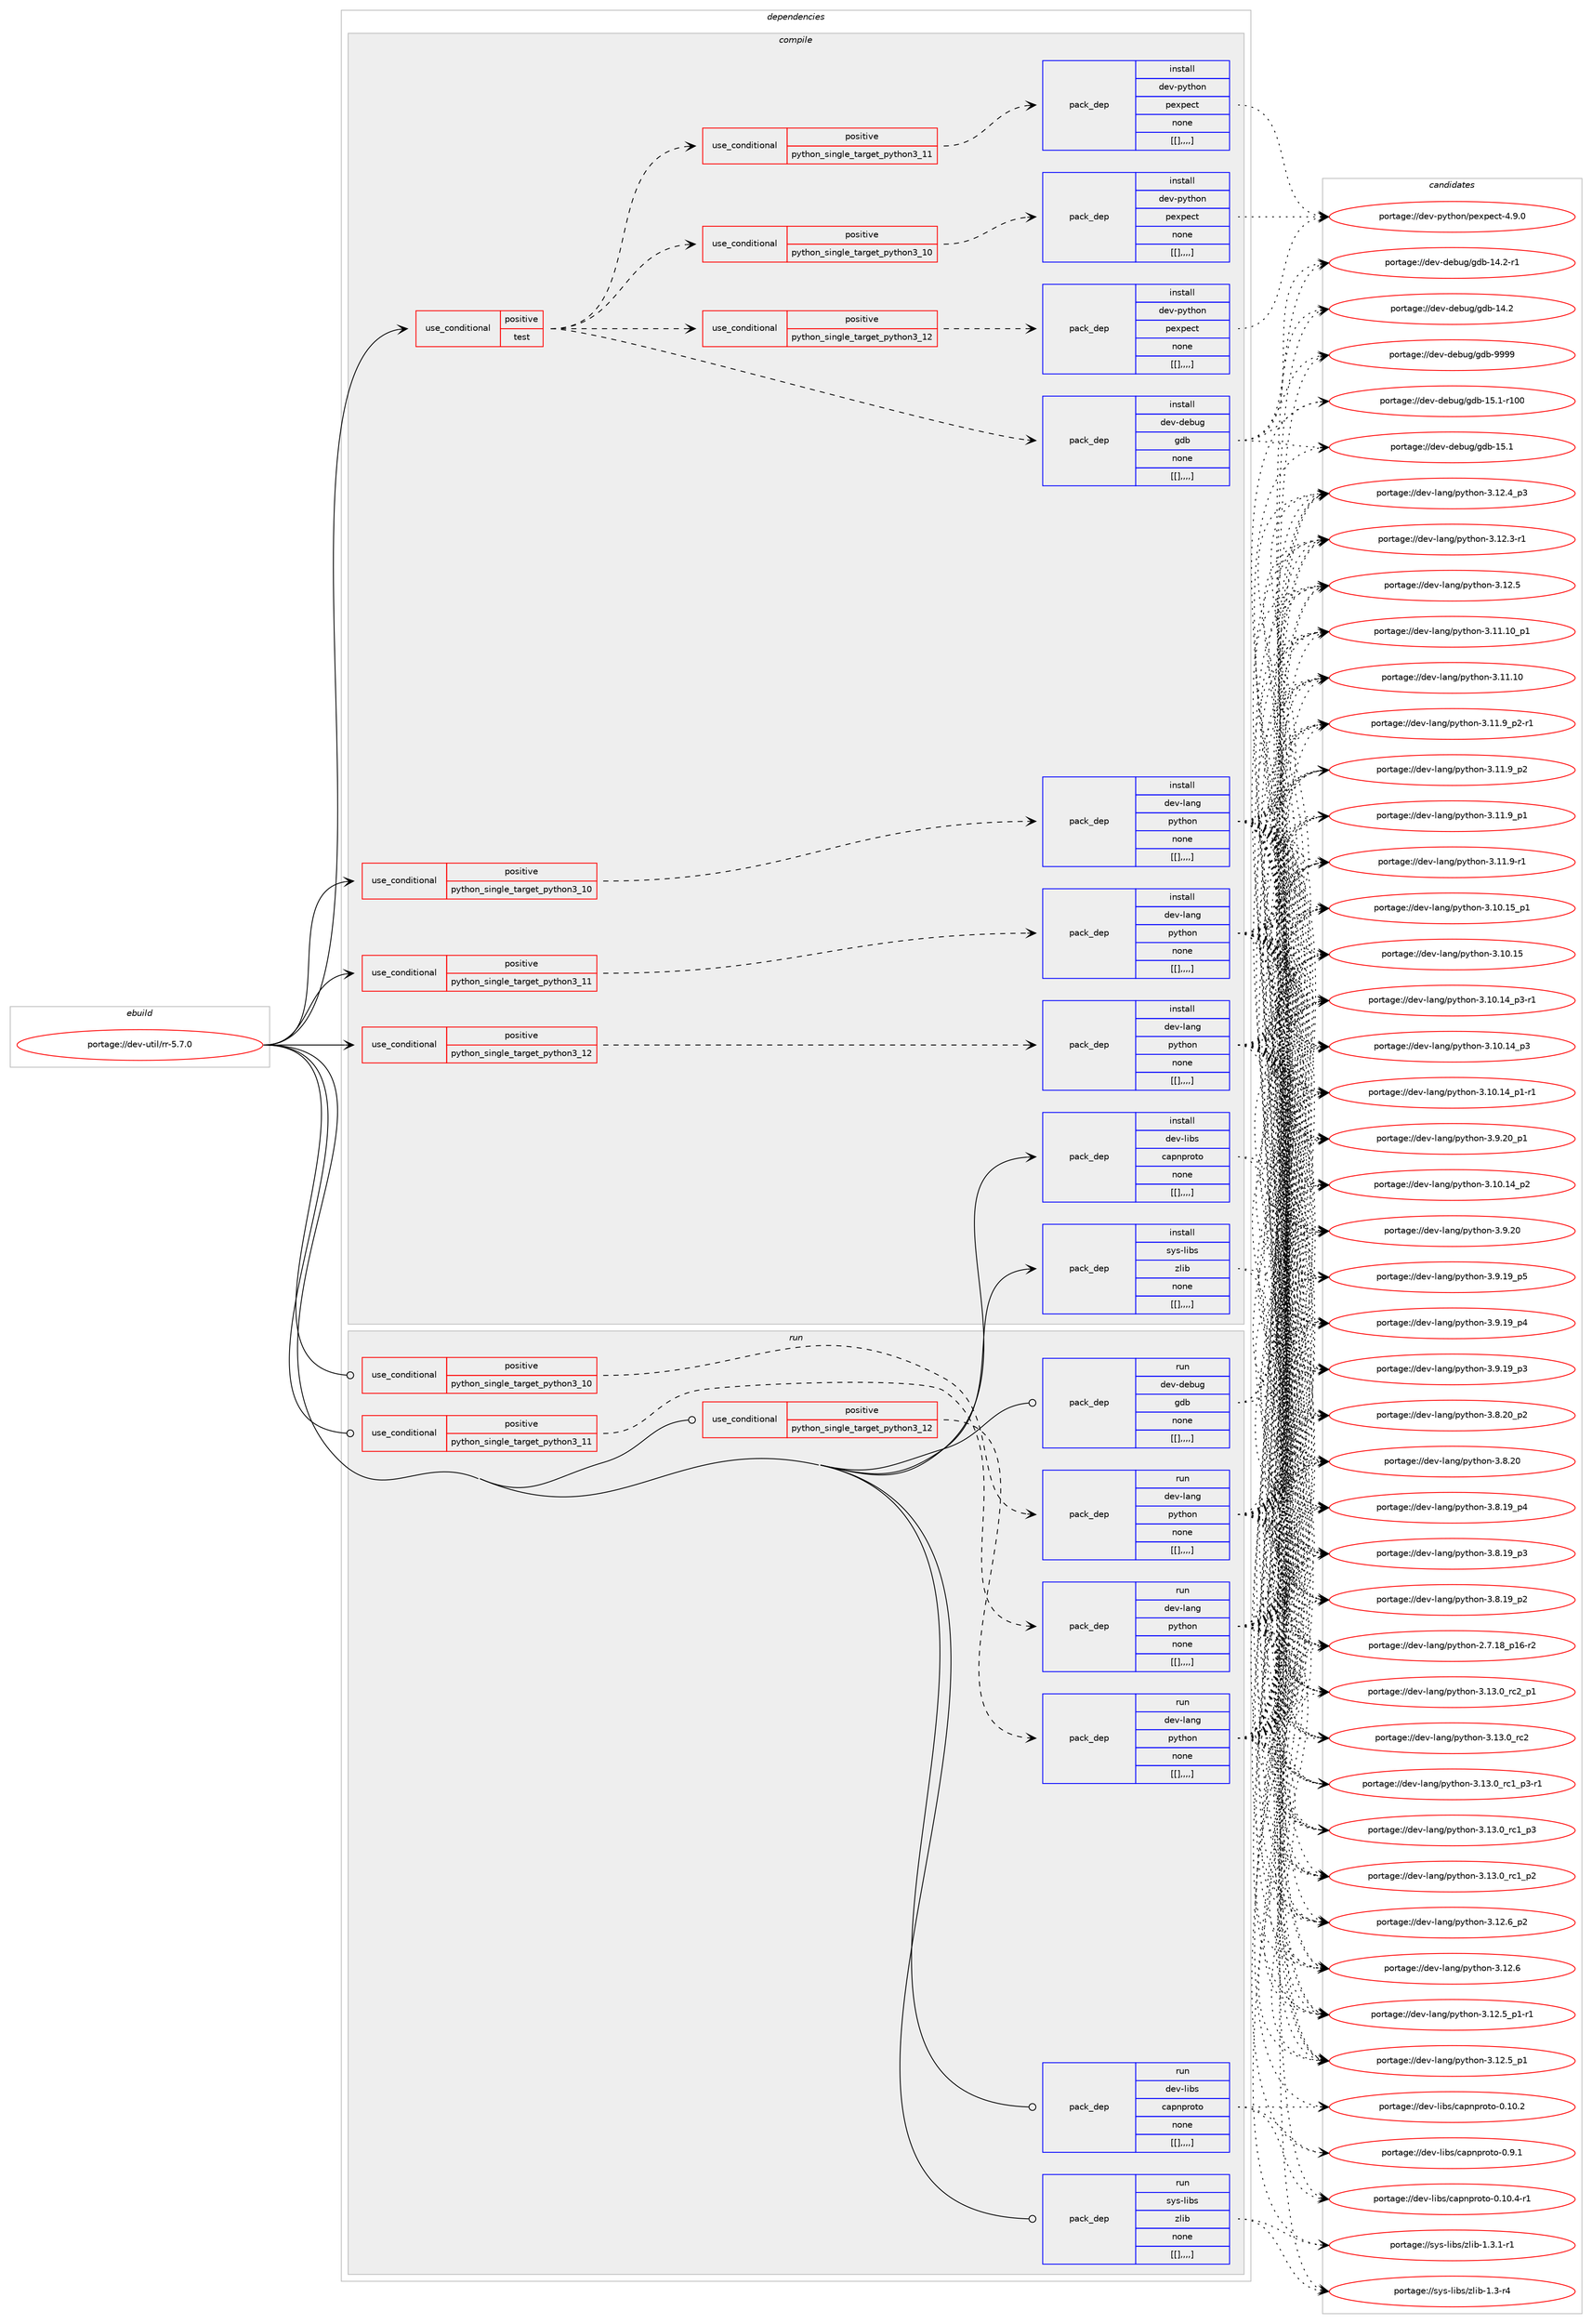 digraph prolog {

# *************
# Graph options
# *************

newrank=true;
concentrate=true;
compound=true;
graph [rankdir=LR,fontname=Helvetica,fontsize=10,ranksep=1.5];#, ranksep=2.5, nodesep=0.2];
edge  [arrowhead=vee];
node  [fontname=Helvetica,fontsize=10];

# **********
# The ebuild
# **********

subgraph cluster_leftcol {
color=gray;
label=<<i>ebuild</i>>;
id [label="portage://dev-util/rr-5.7.0", color=red, width=4, href="../dev-util/rr-5.7.0.svg"];
}

# ****************
# The dependencies
# ****************

subgraph cluster_midcol {
color=gray;
label=<<i>dependencies</i>>;
subgraph cluster_compile {
fillcolor="#eeeeee";
style=filled;
label=<<i>compile</i>>;
subgraph cond64325 {
dependency224536 [label=<<TABLE BORDER="0" CELLBORDER="1" CELLSPACING="0" CELLPADDING="4"><TR><TD ROWSPAN="3" CELLPADDING="10">use_conditional</TD></TR><TR><TD>positive</TD></TR><TR><TD>python_single_target_python3_10</TD></TR></TABLE>>, shape=none, color=red];
subgraph pack158775 {
dependency224537 [label=<<TABLE BORDER="0" CELLBORDER="1" CELLSPACING="0" CELLPADDING="4" WIDTH="220"><TR><TD ROWSPAN="6" CELLPADDING="30">pack_dep</TD></TR><TR><TD WIDTH="110">install</TD></TR><TR><TD>dev-lang</TD></TR><TR><TD>python</TD></TR><TR><TD>none</TD></TR><TR><TD>[[],,,,]</TD></TR></TABLE>>, shape=none, color=blue];
}
dependency224536:e -> dependency224537:w [weight=20,style="dashed",arrowhead="vee"];
}
id:e -> dependency224536:w [weight=20,style="solid",arrowhead="vee"];
subgraph cond64326 {
dependency224538 [label=<<TABLE BORDER="0" CELLBORDER="1" CELLSPACING="0" CELLPADDING="4"><TR><TD ROWSPAN="3" CELLPADDING="10">use_conditional</TD></TR><TR><TD>positive</TD></TR><TR><TD>python_single_target_python3_11</TD></TR></TABLE>>, shape=none, color=red];
subgraph pack158776 {
dependency224539 [label=<<TABLE BORDER="0" CELLBORDER="1" CELLSPACING="0" CELLPADDING="4" WIDTH="220"><TR><TD ROWSPAN="6" CELLPADDING="30">pack_dep</TD></TR><TR><TD WIDTH="110">install</TD></TR><TR><TD>dev-lang</TD></TR><TR><TD>python</TD></TR><TR><TD>none</TD></TR><TR><TD>[[],,,,]</TD></TR></TABLE>>, shape=none, color=blue];
}
dependency224538:e -> dependency224539:w [weight=20,style="dashed",arrowhead="vee"];
}
id:e -> dependency224538:w [weight=20,style="solid",arrowhead="vee"];
subgraph cond64327 {
dependency224540 [label=<<TABLE BORDER="0" CELLBORDER="1" CELLSPACING="0" CELLPADDING="4"><TR><TD ROWSPAN="3" CELLPADDING="10">use_conditional</TD></TR><TR><TD>positive</TD></TR><TR><TD>python_single_target_python3_12</TD></TR></TABLE>>, shape=none, color=red];
subgraph pack158777 {
dependency224541 [label=<<TABLE BORDER="0" CELLBORDER="1" CELLSPACING="0" CELLPADDING="4" WIDTH="220"><TR><TD ROWSPAN="6" CELLPADDING="30">pack_dep</TD></TR><TR><TD WIDTH="110">install</TD></TR><TR><TD>dev-lang</TD></TR><TR><TD>python</TD></TR><TR><TD>none</TD></TR><TR><TD>[[],,,,]</TD></TR></TABLE>>, shape=none, color=blue];
}
dependency224540:e -> dependency224541:w [weight=20,style="dashed",arrowhead="vee"];
}
id:e -> dependency224540:w [weight=20,style="solid",arrowhead="vee"];
subgraph cond64328 {
dependency224542 [label=<<TABLE BORDER="0" CELLBORDER="1" CELLSPACING="0" CELLPADDING="4"><TR><TD ROWSPAN="3" CELLPADDING="10">use_conditional</TD></TR><TR><TD>positive</TD></TR><TR><TD>test</TD></TR></TABLE>>, shape=none, color=red];
subgraph cond64329 {
dependency224543 [label=<<TABLE BORDER="0" CELLBORDER="1" CELLSPACING="0" CELLPADDING="4"><TR><TD ROWSPAN="3" CELLPADDING="10">use_conditional</TD></TR><TR><TD>positive</TD></TR><TR><TD>python_single_target_python3_10</TD></TR></TABLE>>, shape=none, color=red];
subgraph pack158778 {
dependency224544 [label=<<TABLE BORDER="0" CELLBORDER="1" CELLSPACING="0" CELLPADDING="4" WIDTH="220"><TR><TD ROWSPAN="6" CELLPADDING="30">pack_dep</TD></TR><TR><TD WIDTH="110">install</TD></TR><TR><TD>dev-python</TD></TR><TR><TD>pexpect</TD></TR><TR><TD>none</TD></TR><TR><TD>[[],,,,]</TD></TR></TABLE>>, shape=none, color=blue];
}
dependency224543:e -> dependency224544:w [weight=20,style="dashed",arrowhead="vee"];
}
dependency224542:e -> dependency224543:w [weight=20,style="dashed",arrowhead="vee"];
subgraph cond64330 {
dependency224545 [label=<<TABLE BORDER="0" CELLBORDER="1" CELLSPACING="0" CELLPADDING="4"><TR><TD ROWSPAN="3" CELLPADDING="10">use_conditional</TD></TR><TR><TD>positive</TD></TR><TR><TD>python_single_target_python3_11</TD></TR></TABLE>>, shape=none, color=red];
subgraph pack158779 {
dependency224546 [label=<<TABLE BORDER="0" CELLBORDER="1" CELLSPACING="0" CELLPADDING="4" WIDTH="220"><TR><TD ROWSPAN="6" CELLPADDING="30">pack_dep</TD></TR><TR><TD WIDTH="110">install</TD></TR><TR><TD>dev-python</TD></TR><TR><TD>pexpect</TD></TR><TR><TD>none</TD></TR><TR><TD>[[],,,,]</TD></TR></TABLE>>, shape=none, color=blue];
}
dependency224545:e -> dependency224546:w [weight=20,style="dashed",arrowhead="vee"];
}
dependency224542:e -> dependency224545:w [weight=20,style="dashed",arrowhead="vee"];
subgraph cond64331 {
dependency224547 [label=<<TABLE BORDER="0" CELLBORDER="1" CELLSPACING="0" CELLPADDING="4"><TR><TD ROWSPAN="3" CELLPADDING="10">use_conditional</TD></TR><TR><TD>positive</TD></TR><TR><TD>python_single_target_python3_12</TD></TR></TABLE>>, shape=none, color=red];
subgraph pack158780 {
dependency224548 [label=<<TABLE BORDER="0" CELLBORDER="1" CELLSPACING="0" CELLPADDING="4" WIDTH="220"><TR><TD ROWSPAN="6" CELLPADDING="30">pack_dep</TD></TR><TR><TD WIDTH="110">install</TD></TR><TR><TD>dev-python</TD></TR><TR><TD>pexpect</TD></TR><TR><TD>none</TD></TR><TR><TD>[[],,,,]</TD></TR></TABLE>>, shape=none, color=blue];
}
dependency224547:e -> dependency224548:w [weight=20,style="dashed",arrowhead="vee"];
}
dependency224542:e -> dependency224547:w [weight=20,style="dashed",arrowhead="vee"];
subgraph pack158781 {
dependency224549 [label=<<TABLE BORDER="0" CELLBORDER="1" CELLSPACING="0" CELLPADDING="4" WIDTH="220"><TR><TD ROWSPAN="6" CELLPADDING="30">pack_dep</TD></TR><TR><TD WIDTH="110">install</TD></TR><TR><TD>dev-debug</TD></TR><TR><TD>gdb</TD></TR><TR><TD>none</TD></TR><TR><TD>[[],,,,]</TD></TR></TABLE>>, shape=none, color=blue];
}
dependency224542:e -> dependency224549:w [weight=20,style="dashed",arrowhead="vee"];
}
id:e -> dependency224542:w [weight=20,style="solid",arrowhead="vee"];
subgraph pack158782 {
dependency224550 [label=<<TABLE BORDER="0" CELLBORDER="1" CELLSPACING="0" CELLPADDING="4" WIDTH="220"><TR><TD ROWSPAN="6" CELLPADDING="30">pack_dep</TD></TR><TR><TD WIDTH="110">install</TD></TR><TR><TD>dev-libs</TD></TR><TR><TD>capnproto</TD></TR><TR><TD>none</TD></TR><TR><TD>[[],,,,]</TD></TR></TABLE>>, shape=none, color=blue];
}
id:e -> dependency224550:w [weight=20,style="solid",arrowhead="vee"];
subgraph pack158783 {
dependency224551 [label=<<TABLE BORDER="0" CELLBORDER="1" CELLSPACING="0" CELLPADDING="4" WIDTH="220"><TR><TD ROWSPAN="6" CELLPADDING="30">pack_dep</TD></TR><TR><TD WIDTH="110">install</TD></TR><TR><TD>sys-libs</TD></TR><TR><TD>zlib</TD></TR><TR><TD>none</TD></TR><TR><TD>[[],,,,]</TD></TR></TABLE>>, shape=none, color=blue];
}
id:e -> dependency224551:w [weight=20,style="solid",arrowhead="vee"];
}
subgraph cluster_compileandrun {
fillcolor="#eeeeee";
style=filled;
label=<<i>compile and run</i>>;
}
subgraph cluster_run {
fillcolor="#eeeeee";
style=filled;
label=<<i>run</i>>;
subgraph cond64332 {
dependency224552 [label=<<TABLE BORDER="0" CELLBORDER="1" CELLSPACING="0" CELLPADDING="4"><TR><TD ROWSPAN="3" CELLPADDING="10">use_conditional</TD></TR><TR><TD>positive</TD></TR><TR><TD>python_single_target_python3_10</TD></TR></TABLE>>, shape=none, color=red];
subgraph pack158784 {
dependency224553 [label=<<TABLE BORDER="0" CELLBORDER="1" CELLSPACING="0" CELLPADDING="4" WIDTH="220"><TR><TD ROWSPAN="6" CELLPADDING="30">pack_dep</TD></TR><TR><TD WIDTH="110">run</TD></TR><TR><TD>dev-lang</TD></TR><TR><TD>python</TD></TR><TR><TD>none</TD></TR><TR><TD>[[],,,,]</TD></TR></TABLE>>, shape=none, color=blue];
}
dependency224552:e -> dependency224553:w [weight=20,style="dashed",arrowhead="vee"];
}
id:e -> dependency224552:w [weight=20,style="solid",arrowhead="odot"];
subgraph cond64333 {
dependency224554 [label=<<TABLE BORDER="0" CELLBORDER="1" CELLSPACING="0" CELLPADDING="4"><TR><TD ROWSPAN="3" CELLPADDING="10">use_conditional</TD></TR><TR><TD>positive</TD></TR><TR><TD>python_single_target_python3_11</TD></TR></TABLE>>, shape=none, color=red];
subgraph pack158785 {
dependency224555 [label=<<TABLE BORDER="0" CELLBORDER="1" CELLSPACING="0" CELLPADDING="4" WIDTH="220"><TR><TD ROWSPAN="6" CELLPADDING="30">pack_dep</TD></TR><TR><TD WIDTH="110">run</TD></TR><TR><TD>dev-lang</TD></TR><TR><TD>python</TD></TR><TR><TD>none</TD></TR><TR><TD>[[],,,,]</TD></TR></TABLE>>, shape=none, color=blue];
}
dependency224554:e -> dependency224555:w [weight=20,style="dashed",arrowhead="vee"];
}
id:e -> dependency224554:w [weight=20,style="solid",arrowhead="odot"];
subgraph cond64334 {
dependency224556 [label=<<TABLE BORDER="0" CELLBORDER="1" CELLSPACING="0" CELLPADDING="4"><TR><TD ROWSPAN="3" CELLPADDING="10">use_conditional</TD></TR><TR><TD>positive</TD></TR><TR><TD>python_single_target_python3_12</TD></TR></TABLE>>, shape=none, color=red];
subgraph pack158786 {
dependency224557 [label=<<TABLE BORDER="0" CELLBORDER="1" CELLSPACING="0" CELLPADDING="4" WIDTH="220"><TR><TD ROWSPAN="6" CELLPADDING="30">pack_dep</TD></TR><TR><TD WIDTH="110">run</TD></TR><TR><TD>dev-lang</TD></TR><TR><TD>python</TD></TR><TR><TD>none</TD></TR><TR><TD>[[],,,,]</TD></TR></TABLE>>, shape=none, color=blue];
}
dependency224556:e -> dependency224557:w [weight=20,style="dashed",arrowhead="vee"];
}
id:e -> dependency224556:w [weight=20,style="solid",arrowhead="odot"];
subgraph pack158787 {
dependency224558 [label=<<TABLE BORDER="0" CELLBORDER="1" CELLSPACING="0" CELLPADDING="4" WIDTH="220"><TR><TD ROWSPAN="6" CELLPADDING="30">pack_dep</TD></TR><TR><TD WIDTH="110">run</TD></TR><TR><TD>dev-debug</TD></TR><TR><TD>gdb</TD></TR><TR><TD>none</TD></TR><TR><TD>[[],,,,]</TD></TR></TABLE>>, shape=none, color=blue];
}
id:e -> dependency224558:w [weight=20,style="solid",arrowhead="odot"];
subgraph pack158788 {
dependency224559 [label=<<TABLE BORDER="0" CELLBORDER="1" CELLSPACING="0" CELLPADDING="4" WIDTH="220"><TR><TD ROWSPAN="6" CELLPADDING="30">pack_dep</TD></TR><TR><TD WIDTH="110">run</TD></TR><TR><TD>dev-libs</TD></TR><TR><TD>capnproto</TD></TR><TR><TD>none</TD></TR><TR><TD>[[],,,,]</TD></TR></TABLE>>, shape=none, color=blue];
}
id:e -> dependency224559:w [weight=20,style="solid",arrowhead="odot"];
subgraph pack158789 {
dependency224560 [label=<<TABLE BORDER="0" CELLBORDER="1" CELLSPACING="0" CELLPADDING="4" WIDTH="220"><TR><TD ROWSPAN="6" CELLPADDING="30">pack_dep</TD></TR><TR><TD WIDTH="110">run</TD></TR><TR><TD>sys-libs</TD></TR><TR><TD>zlib</TD></TR><TR><TD>none</TD></TR><TR><TD>[[],,,,]</TD></TR></TABLE>>, shape=none, color=blue];
}
id:e -> dependency224560:w [weight=20,style="solid",arrowhead="odot"];
}
}

# **************
# The candidates
# **************

subgraph cluster_choices {
rank=same;
color=gray;
label=<<i>candidates</i>>;

subgraph choice158775 {
color=black;
nodesep=1;
choice100101118451089711010347112121116104111110455146495146489511499509511249 [label="portage://dev-lang/python-3.13.0_rc2_p1", color=red, width=4,href="../dev-lang/python-3.13.0_rc2_p1.svg"];
choice10010111845108971101034711212111610411111045514649514648951149950 [label="portage://dev-lang/python-3.13.0_rc2", color=red, width=4,href="../dev-lang/python-3.13.0_rc2.svg"];
choice1001011184510897110103471121211161041111104551464951464895114994995112514511449 [label="portage://dev-lang/python-3.13.0_rc1_p3-r1", color=red, width=4,href="../dev-lang/python-3.13.0_rc1_p3-r1.svg"];
choice100101118451089711010347112121116104111110455146495146489511499499511251 [label="portage://dev-lang/python-3.13.0_rc1_p3", color=red, width=4,href="../dev-lang/python-3.13.0_rc1_p3.svg"];
choice100101118451089711010347112121116104111110455146495146489511499499511250 [label="portage://dev-lang/python-3.13.0_rc1_p2", color=red, width=4,href="../dev-lang/python-3.13.0_rc1_p2.svg"];
choice100101118451089711010347112121116104111110455146495046549511250 [label="portage://dev-lang/python-3.12.6_p2", color=red, width=4,href="../dev-lang/python-3.12.6_p2.svg"];
choice10010111845108971101034711212111610411111045514649504654 [label="portage://dev-lang/python-3.12.6", color=red, width=4,href="../dev-lang/python-3.12.6.svg"];
choice1001011184510897110103471121211161041111104551464950465395112494511449 [label="portage://dev-lang/python-3.12.5_p1-r1", color=red, width=4,href="../dev-lang/python-3.12.5_p1-r1.svg"];
choice100101118451089711010347112121116104111110455146495046539511249 [label="portage://dev-lang/python-3.12.5_p1", color=red, width=4,href="../dev-lang/python-3.12.5_p1.svg"];
choice10010111845108971101034711212111610411111045514649504653 [label="portage://dev-lang/python-3.12.5", color=red, width=4,href="../dev-lang/python-3.12.5.svg"];
choice100101118451089711010347112121116104111110455146495046529511251 [label="portage://dev-lang/python-3.12.4_p3", color=red, width=4,href="../dev-lang/python-3.12.4_p3.svg"];
choice100101118451089711010347112121116104111110455146495046514511449 [label="portage://dev-lang/python-3.12.3-r1", color=red, width=4,href="../dev-lang/python-3.12.3-r1.svg"];
choice10010111845108971101034711212111610411111045514649494649489511249 [label="portage://dev-lang/python-3.11.10_p1", color=red, width=4,href="../dev-lang/python-3.11.10_p1.svg"];
choice1001011184510897110103471121211161041111104551464949464948 [label="portage://dev-lang/python-3.11.10", color=red, width=4,href="../dev-lang/python-3.11.10.svg"];
choice1001011184510897110103471121211161041111104551464949465795112504511449 [label="portage://dev-lang/python-3.11.9_p2-r1", color=red, width=4,href="../dev-lang/python-3.11.9_p2-r1.svg"];
choice100101118451089711010347112121116104111110455146494946579511250 [label="portage://dev-lang/python-3.11.9_p2", color=red, width=4,href="../dev-lang/python-3.11.9_p2.svg"];
choice100101118451089711010347112121116104111110455146494946579511249 [label="portage://dev-lang/python-3.11.9_p1", color=red, width=4,href="../dev-lang/python-3.11.9_p1.svg"];
choice100101118451089711010347112121116104111110455146494946574511449 [label="portage://dev-lang/python-3.11.9-r1", color=red, width=4,href="../dev-lang/python-3.11.9-r1.svg"];
choice10010111845108971101034711212111610411111045514649484649539511249 [label="portage://dev-lang/python-3.10.15_p1", color=red, width=4,href="../dev-lang/python-3.10.15_p1.svg"];
choice1001011184510897110103471121211161041111104551464948464953 [label="portage://dev-lang/python-3.10.15", color=red, width=4,href="../dev-lang/python-3.10.15.svg"];
choice100101118451089711010347112121116104111110455146494846495295112514511449 [label="portage://dev-lang/python-3.10.14_p3-r1", color=red, width=4,href="../dev-lang/python-3.10.14_p3-r1.svg"];
choice10010111845108971101034711212111610411111045514649484649529511251 [label="portage://dev-lang/python-3.10.14_p3", color=red, width=4,href="../dev-lang/python-3.10.14_p3.svg"];
choice10010111845108971101034711212111610411111045514649484649529511250 [label="portage://dev-lang/python-3.10.14_p2", color=red, width=4,href="../dev-lang/python-3.10.14_p2.svg"];
choice100101118451089711010347112121116104111110455146494846495295112494511449 [label="portage://dev-lang/python-3.10.14_p1-r1", color=red, width=4,href="../dev-lang/python-3.10.14_p1-r1.svg"];
choice100101118451089711010347112121116104111110455146574650489511249 [label="portage://dev-lang/python-3.9.20_p1", color=red, width=4,href="../dev-lang/python-3.9.20_p1.svg"];
choice10010111845108971101034711212111610411111045514657465048 [label="portage://dev-lang/python-3.9.20", color=red, width=4,href="../dev-lang/python-3.9.20.svg"];
choice100101118451089711010347112121116104111110455146574649579511253 [label="portage://dev-lang/python-3.9.19_p5", color=red, width=4,href="../dev-lang/python-3.9.19_p5.svg"];
choice100101118451089711010347112121116104111110455146574649579511252 [label="portage://dev-lang/python-3.9.19_p4", color=red, width=4,href="../dev-lang/python-3.9.19_p4.svg"];
choice100101118451089711010347112121116104111110455146574649579511251 [label="portage://dev-lang/python-3.9.19_p3", color=red, width=4,href="../dev-lang/python-3.9.19_p3.svg"];
choice100101118451089711010347112121116104111110455146564650489511250 [label="portage://dev-lang/python-3.8.20_p2", color=red, width=4,href="../dev-lang/python-3.8.20_p2.svg"];
choice10010111845108971101034711212111610411111045514656465048 [label="portage://dev-lang/python-3.8.20", color=red, width=4,href="../dev-lang/python-3.8.20.svg"];
choice100101118451089711010347112121116104111110455146564649579511252 [label="portage://dev-lang/python-3.8.19_p4", color=red, width=4,href="../dev-lang/python-3.8.19_p4.svg"];
choice100101118451089711010347112121116104111110455146564649579511251 [label="portage://dev-lang/python-3.8.19_p3", color=red, width=4,href="../dev-lang/python-3.8.19_p3.svg"];
choice100101118451089711010347112121116104111110455146564649579511250 [label="portage://dev-lang/python-3.8.19_p2", color=red, width=4,href="../dev-lang/python-3.8.19_p2.svg"];
choice100101118451089711010347112121116104111110455046554649569511249544511450 [label="portage://dev-lang/python-2.7.18_p16-r2", color=red, width=4,href="../dev-lang/python-2.7.18_p16-r2.svg"];
dependency224537:e -> choice100101118451089711010347112121116104111110455146495146489511499509511249:w [style=dotted,weight="100"];
dependency224537:e -> choice10010111845108971101034711212111610411111045514649514648951149950:w [style=dotted,weight="100"];
dependency224537:e -> choice1001011184510897110103471121211161041111104551464951464895114994995112514511449:w [style=dotted,weight="100"];
dependency224537:e -> choice100101118451089711010347112121116104111110455146495146489511499499511251:w [style=dotted,weight="100"];
dependency224537:e -> choice100101118451089711010347112121116104111110455146495146489511499499511250:w [style=dotted,weight="100"];
dependency224537:e -> choice100101118451089711010347112121116104111110455146495046549511250:w [style=dotted,weight="100"];
dependency224537:e -> choice10010111845108971101034711212111610411111045514649504654:w [style=dotted,weight="100"];
dependency224537:e -> choice1001011184510897110103471121211161041111104551464950465395112494511449:w [style=dotted,weight="100"];
dependency224537:e -> choice100101118451089711010347112121116104111110455146495046539511249:w [style=dotted,weight="100"];
dependency224537:e -> choice10010111845108971101034711212111610411111045514649504653:w [style=dotted,weight="100"];
dependency224537:e -> choice100101118451089711010347112121116104111110455146495046529511251:w [style=dotted,weight="100"];
dependency224537:e -> choice100101118451089711010347112121116104111110455146495046514511449:w [style=dotted,weight="100"];
dependency224537:e -> choice10010111845108971101034711212111610411111045514649494649489511249:w [style=dotted,weight="100"];
dependency224537:e -> choice1001011184510897110103471121211161041111104551464949464948:w [style=dotted,weight="100"];
dependency224537:e -> choice1001011184510897110103471121211161041111104551464949465795112504511449:w [style=dotted,weight="100"];
dependency224537:e -> choice100101118451089711010347112121116104111110455146494946579511250:w [style=dotted,weight="100"];
dependency224537:e -> choice100101118451089711010347112121116104111110455146494946579511249:w [style=dotted,weight="100"];
dependency224537:e -> choice100101118451089711010347112121116104111110455146494946574511449:w [style=dotted,weight="100"];
dependency224537:e -> choice10010111845108971101034711212111610411111045514649484649539511249:w [style=dotted,weight="100"];
dependency224537:e -> choice1001011184510897110103471121211161041111104551464948464953:w [style=dotted,weight="100"];
dependency224537:e -> choice100101118451089711010347112121116104111110455146494846495295112514511449:w [style=dotted,weight="100"];
dependency224537:e -> choice10010111845108971101034711212111610411111045514649484649529511251:w [style=dotted,weight="100"];
dependency224537:e -> choice10010111845108971101034711212111610411111045514649484649529511250:w [style=dotted,weight="100"];
dependency224537:e -> choice100101118451089711010347112121116104111110455146494846495295112494511449:w [style=dotted,weight="100"];
dependency224537:e -> choice100101118451089711010347112121116104111110455146574650489511249:w [style=dotted,weight="100"];
dependency224537:e -> choice10010111845108971101034711212111610411111045514657465048:w [style=dotted,weight="100"];
dependency224537:e -> choice100101118451089711010347112121116104111110455146574649579511253:w [style=dotted,weight="100"];
dependency224537:e -> choice100101118451089711010347112121116104111110455146574649579511252:w [style=dotted,weight="100"];
dependency224537:e -> choice100101118451089711010347112121116104111110455146574649579511251:w [style=dotted,weight="100"];
dependency224537:e -> choice100101118451089711010347112121116104111110455146564650489511250:w [style=dotted,weight="100"];
dependency224537:e -> choice10010111845108971101034711212111610411111045514656465048:w [style=dotted,weight="100"];
dependency224537:e -> choice100101118451089711010347112121116104111110455146564649579511252:w [style=dotted,weight="100"];
dependency224537:e -> choice100101118451089711010347112121116104111110455146564649579511251:w [style=dotted,weight="100"];
dependency224537:e -> choice100101118451089711010347112121116104111110455146564649579511250:w [style=dotted,weight="100"];
dependency224537:e -> choice100101118451089711010347112121116104111110455046554649569511249544511450:w [style=dotted,weight="100"];
}
subgraph choice158776 {
color=black;
nodesep=1;
choice100101118451089711010347112121116104111110455146495146489511499509511249 [label="portage://dev-lang/python-3.13.0_rc2_p1", color=red, width=4,href="../dev-lang/python-3.13.0_rc2_p1.svg"];
choice10010111845108971101034711212111610411111045514649514648951149950 [label="portage://dev-lang/python-3.13.0_rc2", color=red, width=4,href="../dev-lang/python-3.13.0_rc2.svg"];
choice1001011184510897110103471121211161041111104551464951464895114994995112514511449 [label="portage://dev-lang/python-3.13.0_rc1_p3-r1", color=red, width=4,href="../dev-lang/python-3.13.0_rc1_p3-r1.svg"];
choice100101118451089711010347112121116104111110455146495146489511499499511251 [label="portage://dev-lang/python-3.13.0_rc1_p3", color=red, width=4,href="../dev-lang/python-3.13.0_rc1_p3.svg"];
choice100101118451089711010347112121116104111110455146495146489511499499511250 [label="portage://dev-lang/python-3.13.0_rc1_p2", color=red, width=4,href="../dev-lang/python-3.13.0_rc1_p2.svg"];
choice100101118451089711010347112121116104111110455146495046549511250 [label="portage://dev-lang/python-3.12.6_p2", color=red, width=4,href="../dev-lang/python-3.12.6_p2.svg"];
choice10010111845108971101034711212111610411111045514649504654 [label="portage://dev-lang/python-3.12.6", color=red, width=4,href="../dev-lang/python-3.12.6.svg"];
choice1001011184510897110103471121211161041111104551464950465395112494511449 [label="portage://dev-lang/python-3.12.5_p1-r1", color=red, width=4,href="../dev-lang/python-3.12.5_p1-r1.svg"];
choice100101118451089711010347112121116104111110455146495046539511249 [label="portage://dev-lang/python-3.12.5_p1", color=red, width=4,href="../dev-lang/python-3.12.5_p1.svg"];
choice10010111845108971101034711212111610411111045514649504653 [label="portage://dev-lang/python-3.12.5", color=red, width=4,href="../dev-lang/python-3.12.5.svg"];
choice100101118451089711010347112121116104111110455146495046529511251 [label="portage://dev-lang/python-3.12.4_p3", color=red, width=4,href="../dev-lang/python-3.12.4_p3.svg"];
choice100101118451089711010347112121116104111110455146495046514511449 [label="portage://dev-lang/python-3.12.3-r1", color=red, width=4,href="../dev-lang/python-3.12.3-r1.svg"];
choice10010111845108971101034711212111610411111045514649494649489511249 [label="portage://dev-lang/python-3.11.10_p1", color=red, width=4,href="../dev-lang/python-3.11.10_p1.svg"];
choice1001011184510897110103471121211161041111104551464949464948 [label="portage://dev-lang/python-3.11.10", color=red, width=4,href="../dev-lang/python-3.11.10.svg"];
choice1001011184510897110103471121211161041111104551464949465795112504511449 [label="portage://dev-lang/python-3.11.9_p2-r1", color=red, width=4,href="../dev-lang/python-3.11.9_p2-r1.svg"];
choice100101118451089711010347112121116104111110455146494946579511250 [label="portage://dev-lang/python-3.11.9_p2", color=red, width=4,href="../dev-lang/python-3.11.9_p2.svg"];
choice100101118451089711010347112121116104111110455146494946579511249 [label="portage://dev-lang/python-3.11.9_p1", color=red, width=4,href="../dev-lang/python-3.11.9_p1.svg"];
choice100101118451089711010347112121116104111110455146494946574511449 [label="portage://dev-lang/python-3.11.9-r1", color=red, width=4,href="../dev-lang/python-3.11.9-r1.svg"];
choice10010111845108971101034711212111610411111045514649484649539511249 [label="portage://dev-lang/python-3.10.15_p1", color=red, width=4,href="../dev-lang/python-3.10.15_p1.svg"];
choice1001011184510897110103471121211161041111104551464948464953 [label="portage://dev-lang/python-3.10.15", color=red, width=4,href="../dev-lang/python-3.10.15.svg"];
choice100101118451089711010347112121116104111110455146494846495295112514511449 [label="portage://dev-lang/python-3.10.14_p3-r1", color=red, width=4,href="../dev-lang/python-3.10.14_p3-r1.svg"];
choice10010111845108971101034711212111610411111045514649484649529511251 [label="portage://dev-lang/python-3.10.14_p3", color=red, width=4,href="../dev-lang/python-3.10.14_p3.svg"];
choice10010111845108971101034711212111610411111045514649484649529511250 [label="portage://dev-lang/python-3.10.14_p2", color=red, width=4,href="../dev-lang/python-3.10.14_p2.svg"];
choice100101118451089711010347112121116104111110455146494846495295112494511449 [label="portage://dev-lang/python-3.10.14_p1-r1", color=red, width=4,href="../dev-lang/python-3.10.14_p1-r1.svg"];
choice100101118451089711010347112121116104111110455146574650489511249 [label="portage://dev-lang/python-3.9.20_p1", color=red, width=4,href="../dev-lang/python-3.9.20_p1.svg"];
choice10010111845108971101034711212111610411111045514657465048 [label="portage://dev-lang/python-3.9.20", color=red, width=4,href="../dev-lang/python-3.9.20.svg"];
choice100101118451089711010347112121116104111110455146574649579511253 [label="portage://dev-lang/python-3.9.19_p5", color=red, width=4,href="../dev-lang/python-3.9.19_p5.svg"];
choice100101118451089711010347112121116104111110455146574649579511252 [label="portage://dev-lang/python-3.9.19_p4", color=red, width=4,href="../dev-lang/python-3.9.19_p4.svg"];
choice100101118451089711010347112121116104111110455146574649579511251 [label="portage://dev-lang/python-3.9.19_p3", color=red, width=4,href="../dev-lang/python-3.9.19_p3.svg"];
choice100101118451089711010347112121116104111110455146564650489511250 [label="portage://dev-lang/python-3.8.20_p2", color=red, width=4,href="../dev-lang/python-3.8.20_p2.svg"];
choice10010111845108971101034711212111610411111045514656465048 [label="portage://dev-lang/python-3.8.20", color=red, width=4,href="../dev-lang/python-3.8.20.svg"];
choice100101118451089711010347112121116104111110455146564649579511252 [label="portage://dev-lang/python-3.8.19_p4", color=red, width=4,href="../dev-lang/python-3.8.19_p4.svg"];
choice100101118451089711010347112121116104111110455146564649579511251 [label="portage://dev-lang/python-3.8.19_p3", color=red, width=4,href="../dev-lang/python-3.8.19_p3.svg"];
choice100101118451089711010347112121116104111110455146564649579511250 [label="portage://dev-lang/python-3.8.19_p2", color=red, width=4,href="../dev-lang/python-3.8.19_p2.svg"];
choice100101118451089711010347112121116104111110455046554649569511249544511450 [label="portage://dev-lang/python-2.7.18_p16-r2", color=red, width=4,href="../dev-lang/python-2.7.18_p16-r2.svg"];
dependency224539:e -> choice100101118451089711010347112121116104111110455146495146489511499509511249:w [style=dotted,weight="100"];
dependency224539:e -> choice10010111845108971101034711212111610411111045514649514648951149950:w [style=dotted,weight="100"];
dependency224539:e -> choice1001011184510897110103471121211161041111104551464951464895114994995112514511449:w [style=dotted,weight="100"];
dependency224539:e -> choice100101118451089711010347112121116104111110455146495146489511499499511251:w [style=dotted,weight="100"];
dependency224539:e -> choice100101118451089711010347112121116104111110455146495146489511499499511250:w [style=dotted,weight="100"];
dependency224539:e -> choice100101118451089711010347112121116104111110455146495046549511250:w [style=dotted,weight="100"];
dependency224539:e -> choice10010111845108971101034711212111610411111045514649504654:w [style=dotted,weight="100"];
dependency224539:e -> choice1001011184510897110103471121211161041111104551464950465395112494511449:w [style=dotted,weight="100"];
dependency224539:e -> choice100101118451089711010347112121116104111110455146495046539511249:w [style=dotted,weight="100"];
dependency224539:e -> choice10010111845108971101034711212111610411111045514649504653:w [style=dotted,weight="100"];
dependency224539:e -> choice100101118451089711010347112121116104111110455146495046529511251:w [style=dotted,weight="100"];
dependency224539:e -> choice100101118451089711010347112121116104111110455146495046514511449:w [style=dotted,weight="100"];
dependency224539:e -> choice10010111845108971101034711212111610411111045514649494649489511249:w [style=dotted,weight="100"];
dependency224539:e -> choice1001011184510897110103471121211161041111104551464949464948:w [style=dotted,weight="100"];
dependency224539:e -> choice1001011184510897110103471121211161041111104551464949465795112504511449:w [style=dotted,weight="100"];
dependency224539:e -> choice100101118451089711010347112121116104111110455146494946579511250:w [style=dotted,weight="100"];
dependency224539:e -> choice100101118451089711010347112121116104111110455146494946579511249:w [style=dotted,weight="100"];
dependency224539:e -> choice100101118451089711010347112121116104111110455146494946574511449:w [style=dotted,weight="100"];
dependency224539:e -> choice10010111845108971101034711212111610411111045514649484649539511249:w [style=dotted,weight="100"];
dependency224539:e -> choice1001011184510897110103471121211161041111104551464948464953:w [style=dotted,weight="100"];
dependency224539:e -> choice100101118451089711010347112121116104111110455146494846495295112514511449:w [style=dotted,weight="100"];
dependency224539:e -> choice10010111845108971101034711212111610411111045514649484649529511251:w [style=dotted,weight="100"];
dependency224539:e -> choice10010111845108971101034711212111610411111045514649484649529511250:w [style=dotted,weight="100"];
dependency224539:e -> choice100101118451089711010347112121116104111110455146494846495295112494511449:w [style=dotted,weight="100"];
dependency224539:e -> choice100101118451089711010347112121116104111110455146574650489511249:w [style=dotted,weight="100"];
dependency224539:e -> choice10010111845108971101034711212111610411111045514657465048:w [style=dotted,weight="100"];
dependency224539:e -> choice100101118451089711010347112121116104111110455146574649579511253:w [style=dotted,weight="100"];
dependency224539:e -> choice100101118451089711010347112121116104111110455146574649579511252:w [style=dotted,weight="100"];
dependency224539:e -> choice100101118451089711010347112121116104111110455146574649579511251:w [style=dotted,weight="100"];
dependency224539:e -> choice100101118451089711010347112121116104111110455146564650489511250:w [style=dotted,weight="100"];
dependency224539:e -> choice10010111845108971101034711212111610411111045514656465048:w [style=dotted,weight="100"];
dependency224539:e -> choice100101118451089711010347112121116104111110455146564649579511252:w [style=dotted,weight="100"];
dependency224539:e -> choice100101118451089711010347112121116104111110455146564649579511251:w [style=dotted,weight="100"];
dependency224539:e -> choice100101118451089711010347112121116104111110455146564649579511250:w [style=dotted,weight="100"];
dependency224539:e -> choice100101118451089711010347112121116104111110455046554649569511249544511450:w [style=dotted,weight="100"];
}
subgraph choice158777 {
color=black;
nodesep=1;
choice100101118451089711010347112121116104111110455146495146489511499509511249 [label="portage://dev-lang/python-3.13.0_rc2_p1", color=red, width=4,href="../dev-lang/python-3.13.0_rc2_p1.svg"];
choice10010111845108971101034711212111610411111045514649514648951149950 [label="portage://dev-lang/python-3.13.0_rc2", color=red, width=4,href="../dev-lang/python-3.13.0_rc2.svg"];
choice1001011184510897110103471121211161041111104551464951464895114994995112514511449 [label="portage://dev-lang/python-3.13.0_rc1_p3-r1", color=red, width=4,href="../dev-lang/python-3.13.0_rc1_p3-r1.svg"];
choice100101118451089711010347112121116104111110455146495146489511499499511251 [label="portage://dev-lang/python-3.13.0_rc1_p3", color=red, width=4,href="../dev-lang/python-3.13.0_rc1_p3.svg"];
choice100101118451089711010347112121116104111110455146495146489511499499511250 [label="portage://dev-lang/python-3.13.0_rc1_p2", color=red, width=4,href="../dev-lang/python-3.13.0_rc1_p2.svg"];
choice100101118451089711010347112121116104111110455146495046549511250 [label="portage://dev-lang/python-3.12.6_p2", color=red, width=4,href="../dev-lang/python-3.12.6_p2.svg"];
choice10010111845108971101034711212111610411111045514649504654 [label="portage://dev-lang/python-3.12.6", color=red, width=4,href="../dev-lang/python-3.12.6.svg"];
choice1001011184510897110103471121211161041111104551464950465395112494511449 [label="portage://dev-lang/python-3.12.5_p1-r1", color=red, width=4,href="../dev-lang/python-3.12.5_p1-r1.svg"];
choice100101118451089711010347112121116104111110455146495046539511249 [label="portage://dev-lang/python-3.12.5_p1", color=red, width=4,href="../dev-lang/python-3.12.5_p1.svg"];
choice10010111845108971101034711212111610411111045514649504653 [label="portage://dev-lang/python-3.12.5", color=red, width=4,href="../dev-lang/python-3.12.5.svg"];
choice100101118451089711010347112121116104111110455146495046529511251 [label="portage://dev-lang/python-3.12.4_p3", color=red, width=4,href="../dev-lang/python-3.12.4_p3.svg"];
choice100101118451089711010347112121116104111110455146495046514511449 [label="portage://dev-lang/python-3.12.3-r1", color=red, width=4,href="../dev-lang/python-3.12.3-r1.svg"];
choice10010111845108971101034711212111610411111045514649494649489511249 [label="portage://dev-lang/python-3.11.10_p1", color=red, width=4,href="../dev-lang/python-3.11.10_p1.svg"];
choice1001011184510897110103471121211161041111104551464949464948 [label="portage://dev-lang/python-3.11.10", color=red, width=4,href="../dev-lang/python-3.11.10.svg"];
choice1001011184510897110103471121211161041111104551464949465795112504511449 [label="portage://dev-lang/python-3.11.9_p2-r1", color=red, width=4,href="../dev-lang/python-3.11.9_p2-r1.svg"];
choice100101118451089711010347112121116104111110455146494946579511250 [label="portage://dev-lang/python-3.11.9_p2", color=red, width=4,href="../dev-lang/python-3.11.9_p2.svg"];
choice100101118451089711010347112121116104111110455146494946579511249 [label="portage://dev-lang/python-3.11.9_p1", color=red, width=4,href="../dev-lang/python-3.11.9_p1.svg"];
choice100101118451089711010347112121116104111110455146494946574511449 [label="portage://dev-lang/python-3.11.9-r1", color=red, width=4,href="../dev-lang/python-3.11.9-r1.svg"];
choice10010111845108971101034711212111610411111045514649484649539511249 [label="portage://dev-lang/python-3.10.15_p1", color=red, width=4,href="../dev-lang/python-3.10.15_p1.svg"];
choice1001011184510897110103471121211161041111104551464948464953 [label="portage://dev-lang/python-3.10.15", color=red, width=4,href="../dev-lang/python-3.10.15.svg"];
choice100101118451089711010347112121116104111110455146494846495295112514511449 [label="portage://dev-lang/python-3.10.14_p3-r1", color=red, width=4,href="../dev-lang/python-3.10.14_p3-r1.svg"];
choice10010111845108971101034711212111610411111045514649484649529511251 [label="portage://dev-lang/python-3.10.14_p3", color=red, width=4,href="../dev-lang/python-3.10.14_p3.svg"];
choice10010111845108971101034711212111610411111045514649484649529511250 [label="portage://dev-lang/python-3.10.14_p2", color=red, width=4,href="../dev-lang/python-3.10.14_p2.svg"];
choice100101118451089711010347112121116104111110455146494846495295112494511449 [label="portage://dev-lang/python-3.10.14_p1-r1", color=red, width=4,href="../dev-lang/python-3.10.14_p1-r1.svg"];
choice100101118451089711010347112121116104111110455146574650489511249 [label="portage://dev-lang/python-3.9.20_p1", color=red, width=4,href="../dev-lang/python-3.9.20_p1.svg"];
choice10010111845108971101034711212111610411111045514657465048 [label="portage://dev-lang/python-3.9.20", color=red, width=4,href="../dev-lang/python-3.9.20.svg"];
choice100101118451089711010347112121116104111110455146574649579511253 [label="portage://dev-lang/python-3.9.19_p5", color=red, width=4,href="../dev-lang/python-3.9.19_p5.svg"];
choice100101118451089711010347112121116104111110455146574649579511252 [label="portage://dev-lang/python-3.9.19_p4", color=red, width=4,href="../dev-lang/python-3.9.19_p4.svg"];
choice100101118451089711010347112121116104111110455146574649579511251 [label="portage://dev-lang/python-3.9.19_p3", color=red, width=4,href="../dev-lang/python-3.9.19_p3.svg"];
choice100101118451089711010347112121116104111110455146564650489511250 [label="portage://dev-lang/python-3.8.20_p2", color=red, width=4,href="../dev-lang/python-3.8.20_p2.svg"];
choice10010111845108971101034711212111610411111045514656465048 [label="portage://dev-lang/python-3.8.20", color=red, width=4,href="../dev-lang/python-3.8.20.svg"];
choice100101118451089711010347112121116104111110455146564649579511252 [label="portage://dev-lang/python-3.8.19_p4", color=red, width=4,href="../dev-lang/python-3.8.19_p4.svg"];
choice100101118451089711010347112121116104111110455146564649579511251 [label="portage://dev-lang/python-3.8.19_p3", color=red, width=4,href="../dev-lang/python-3.8.19_p3.svg"];
choice100101118451089711010347112121116104111110455146564649579511250 [label="portage://dev-lang/python-3.8.19_p2", color=red, width=4,href="../dev-lang/python-3.8.19_p2.svg"];
choice100101118451089711010347112121116104111110455046554649569511249544511450 [label="portage://dev-lang/python-2.7.18_p16-r2", color=red, width=4,href="../dev-lang/python-2.7.18_p16-r2.svg"];
dependency224541:e -> choice100101118451089711010347112121116104111110455146495146489511499509511249:w [style=dotted,weight="100"];
dependency224541:e -> choice10010111845108971101034711212111610411111045514649514648951149950:w [style=dotted,weight="100"];
dependency224541:e -> choice1001011184510897110103471121211161041111104551464951464895114994995112514511449:w [style=dotted,weight="100"];
dependency224541:e -> choice100101118451089711010347112121116104111110455146495146489511499499511251:w [style=dotted,weight="100"];
dependency224541:e -> choice100101118451089711010347112121116104111110455146495146489511499499511250:w [style=dotted,weight="100"];
dependency224541:e -> choice100101118451089711010347112121116104111110455146495046549511250:w [style=dotted,weight="100"];
dependency224541:e -> choice10010111845108971101034711212111610411111045514649504654:w [style=dotted,weight="100"];
dependency224541:e -> choice1001011184510897110103471121211161041111104551464950465395112494511449:w [style=dotted,weight="100"];
dependency224541:e -> choice100101118451089711010347112121116104111110455146495046539511249:w [style=dotted,weight="100"];
dependency224541:e -> choice10010111845108971101034711212111610411111045514649504653:w [style=dotted,weight="100"];
dependency224541:e -> choice100101118451089711010347112121116104111110455146495046529511251:w [style=dotted,weight="100"];
dependency224541:e -> choice100101118451089711010347112121116104111110455146495046514511449:w [style=dotted,weight="100"];
dependency224541:e -> choice10010111845108971101034711212111610411111045514649494649489511249:w [style=dotted,weight="100"];
dependency224541:e -> choice1001011184510897110103471121211161041111104551464949464948:w [style=dotted,weight="100"];
dependency224541:e -> choice1001011184510897110103471121211161041111104551464949465795112504511449:w [style=dotted,weight="100"];
dependency224541:e -> choice100101118451089711010347112121116104111110455146494946579511250:w [style=dotted,weight="100"];
dependency224541:e -> choice100101118451089711010347112121116104111110455146494946579511249:w [style=dotted,weight="100"];
dependency224541:e -> choice100101118451089711010347112121116104111110455146494946574511449:w [style=dotted,weight="100"];
dependency224541:e -> choice10010111845108971101034711212111610411111045514649484649539511249:w [style=dotted,weight="100"];
dependency224541:e -> choice1001011184510897110103471121211161041111104551464948464953:w [style=dotted,weight="100"];
dependency224541:e -> choice100101118451089711010347112121116104111110455146494846495295112514511449:w [style=dotted,weight="100"];
dependency224541:e -> choice10010111845108971101034711212111610411111045514649484649529511251:w [style=dotted,weight="100"];
dependency224541:e -> choice10010111845108971101034711212111610411111045514649484649529511250:w [style=dotted,weight="100"];
dependency224541:e -> choice100101118451089711010347112121116104111110455146494846495295112494511449:w [style=dotted,weight="100"];
dependency224541:e -> choice100101118451089711010347112121116104111110455146574650489511249:w [style=dotted,weight="100"];
dependency224541:e -> choice10010111845108971101034711212111610411111045514657465048:w [style=dotted,weight="100"];
dependency224541:e -> choice100101118451089711010347112121116104111110455146574649579511253:w [style=dotted,weight="100"];
dependency224541:e -> choice100101118451089711010347112121116104111110455146574649579511252:w [style=dotted,weight="100"];
dependency224541:e -> choice100101118451089711010347112121116104111110455146574649579511251:w [style=dotted,weight="100"];
dependency224541:e -> choice100101118451089711010347112121116104111110455146564650489511250:w [style=dotted,weight="100"];
dependency224541:e -> choice10010111845108971101034711212111610411111045514656465048:w [style=dotted,weight="100"];
dependency224541:e -> choice100101118451089711010347112121116104111110455146564649579511252:w [style=dotted,weight="100"];
dependency224541:e -> choice100101118451089711010347112121116104111110455146564649579511251:w [style=dotted,weight="100"];
dependency224541:e -> choice100101118451089711010347112121116104111110455146564649579511250:w [style=dotted,weight="100"];
dependency224541:e -> choice100101118451089711010347112121116104111110455046554649569511249544511450:w [style=dotted,weight="100"];
}
subgraph choice158778 {
color=black;
nodesep=1;
choice100101118451121211161041111104711210112011210199116455246574648 [label="portage://dev-python/pexpect-4.9.0", color=red, width=4,href="../dev-python/pexpect-4.9.0.svg"];
dependency224544:e -> choice100101118451121211161041111104711210112011210199116455246574648:w [style=dotted,weight="100"];
}
subgraph choice158779 {
color=black;
nodesep=1;
choice100101118451121211161041111104711210112011210199116455246574648 [label="portage://dev-python/pexpect-4.9.0", color=red, width=4,href="../dev-python/pexpect-4.9.0.svg"];
dependency224546:e -> choice100101118451121211161041111104711210112011210199116455246574648:w [style=dotted,weight="100"];
}
subgraph choice158780 {
color=black;
nodesep=1;
choice100101118451121211161041111104711210112011210199116455246574648 [label="portage://dev-python/pexpect-4.9.0", color=red, width=4,href="../dev-python/pexpect-4.9.0.svg"];
dependency224548:e -> choice100101118451121211161041111104711210112011210199116455246574648:w [style=dotted,weight="100"];
}
subgraph choice158781 {
color=black;
nodesep=1;
choice100101118451001019811710347103100984557575757 [label="portage://dev-debug/gdb-9999", color=red, width=4,href="../dev-debug/gdb-9999.svg"];
choice10010111845100101981171034710310098454953464945114494848 [label="portage://dev-debug/gdb-15.1-r100", color=red, width=4,href="../dev-debug/gdb-15.1-r100.svg"];
choice100101118451001019811710347103100984549534649 [label="portage://dev-debug/gdb-15.1", color=red, width=4,href="../dev-debug/gdb-15.1.svg"];
choice1001011184510010198117103471031009845495246504511449 [label="portage://dev-debug/gdb-14.2-r1", color=red, width=4,href="../dev-debug/gdb-14.2-r1.svg"];
choice100101118451001019811710347103100984549524650 [label="portage://dev-debug/gdb-14.2", color=red, width=4,href="../dev-debug/gdb-14.2.svg"];
dependency224549:e -> choice100101118451001019811710347103100984557575757:w [style=dotted,weight="100"];
dependency224549:e -> choice10010111845100101981171034710310098454953464945114494848:w [style=dotted,weight="100"];
dependency224549:e -> choice100101118451001019811710347103100984549534649:w [style=dotted,weight="100"];
dependency224549:e -> choice1001011184510010198117103471031009845495246504511449:w [style=dotted,weight="100"];
dependency224549:e -> choice100101118451001019811710347103100984549524650:w [style=dotted,weight="100"];
}
subgraph choice158782 {
color=black;
nodesep=1;
choice1001011184510810598115479997112110112114111116111454846494846524511449 [label="portage://dev-libs/capnproto-0.10.4-r1", color=red, width=4,href="../dev-libs/capnproto-0.10.4-r1.svg"];
choice100101118451081059811547999711211011211411111611145484649484650 [label="portage://dev-libs/capnproto-0.10.2", color=red, width=4,href="../dev-libs/capnproto-0.10.2.svg"];
choice1001011184510810598115479997112110112114111116111454846574649 [label="portage://dev-libs/capnproto-0.9.1", color=red, width=4,href="../dev-libs/capnproto-0.9.1.svg"];
dependency224550:e -> choice1001011184510810598115479997112110112114111116111454846494846524511449:w [style=dotted,weight="100"];
dependency224550:e -> choice100101118451081059811547999711211011211411111611145484649484650:w [style=dotted,weight="100"];
dependency224550:e -> choice1001011184510810598115479997112110112114111116111454846574649:w [style=dotted,weight="100"];
}
subgraph choice158783 {
color=black;
nodesep=1;
choice115121115451081059811547122108105984549465146494511449 [label="portage://sys-libs/zlib-1.3.1-r1", color=red, width=4,href="../sys-libs/zlib-1.3.1-r1.svg"];
choice11512111545108105981154712210810598454946514511452 [label="portage://sys-libs/zlib-1.3-r4", color=red, width=4,href="../sys-libs/zlib-1.3-r4.svg"];
dependency224551:e -> choice115121115451081059811547122108105984549465146494511449:w [style=dotted,weight="100"];
dependency224551:e -> choice11512111545108105981154712210810598454946514511452:w [style=dotted,weight="100"];
}
subgraph choice158784 {
color=black;
nodesep=1;
choice100101118451089711010347112121116104111110455146495146489511499509511249 [label="portage://dev-lang/python-3.13.0_rc2_p1", color=red, width=4,href="../dev-lang/python-3.13.0_rc2_p1.svg"];
choice10010111845108971101034711212111610411111045514649514648951149950 [label="portage://dev-lang/python-3.13.0_rc2", color=red, width=4,href="../dev-lang/python-3.13.0_rc2.svg"];
choice1001011184510897110103471121211161041111104551464951464895114994995112514511449 [label="portage://dev-lang/python-3.13.0_rc1_p3-r1", color=red, width=4,href="../dev-lang/python-3.13.0_rc1_p3-r1.svg"];
choice100101118451089711010347112121116104111110455146495146489511499499511251 [label="portage://dev-lang/python-3.13.0_rc1_p3", color=red, width=4,href="../dev-lang/python-3.13.0_rc1_p3.svg"];
choice100101118451089711010347112121116104111110455146495146489511499499511250 [label="portage://dev-lang/python-3.13.0_rc1_p2", color=red, width=4,href="../dev-lang/python-3.13.0_rc1_p2.svg"];
choice100101118451089711010347112121116104111110455146495046549511250 [label="portage://dev-lang/python-3.12.6_p2", color=red, width=4,href="../dev-lang/python-3.12.6_p2.svg"];
choice10010111845108971101034711212111610411111045514649504654 [label="portage://dev-lang/python-3.12.6", color=red, width=4,href="../dev-lang/python-3.12.6.svg"];
choice1001011184510897110103471121211161041111104551464950465395112494511449 [label="portage://dev-lang/python-3.12.5_p1-r1", color=red, width=4,href="../dev-lang/python-3.12.5_p1-r1.svg"];
choice100101118451089711010347112121116104111110455146495046539511249 [label="portage://dev-lang/python-3.12.5_p1", color=red, width=4,href="../dev-lang/python-3.12.5_p1.svg"];
choice10010111845108971101034711212111610411111045514649504653 [label="portage://dev-lang/python-3.12.5", color=red, width=4,href="../dev-lang/python-3.12.5.svg"];
choice100101118451089711010347112121116104111110455146495046529511251 [label="portage://dev-lang/python-3.12.4_p3", color=red, width=4,href="../dev-lang/python-3.12.4_p3.svg"];
choice100101118451089711010347112121116104111110455146495046514511449 [label="portage://dev-lang/python-3.12.3-r1", color=red, width=4,href="../dev-lang/python-3.12.3-r1.svg"];
choice10010111845108971101034711212111610411111045514649494649489511249 [label="portage://dev-lang/python-3.11.10_p1", color=red, width=4,href="../dev-lang/python-3.11.10_p1.svg"];
choice1001011184510897110103471121211161041111104551464949464948 [label="portage://dev-lang/python-3.11.10", color=red, width=4,href="../dev-lang/python-3.11.10.svg"];
choice1001011184510897110103471121211161041111104551464949465795112504511449 [label="portage://dev-lang/python-3.11.9_p2-r1", color=red, width=4,href="../dev-lang/python-3.11.9_p2-r1.svg"];
choice100101118451089711010347112121116104111110455146494946579511250 [label="portage://dev-lang/python-3.11.9_p2", color=red, width=4,href="../dev-lang/python-3.11.9_p2.svg"];
choice100101118451089711010347112121116104111110455146494946579511249 [label="portage://dev-lang/python-3.11.9_p1", color=red, width=4,href="../dev-lang/python-3.11.9_p1.svg"];
choice100101118451089711010347112121116104111110455146494946574511449 [label="portage://dev-lang/python-3.11.9-r1", color=red, width=4,href="../dev-lang/python-3.11.9-r1.svg"];
choice10010111845108971101034711212111610411111045514649484649539511249 [label="portage://dev-lang/python-3.10.15_p1", color=red, width=4,href="../dev-lang/python-3.10.15_p1.svg"];
choice1001011184510897110103471121211161041111104551464948464953 [label="portage://dev-lang/python-3.10.15", color=red, width=4,href="../dev-lang/python-3.10.15.svg"];
choice100101118451089711010347112121116104111110455146494846495295112514511449 [label="portage://dev-lang/python-3.10.14_p3-r1", color=red, width=4,href="../dev-lang/python-3.10.14_p3-r1.svg"];
choice10010111845108971101034711212111610411111045514649484649529511251 [label="portage://dev-lang/python-3.10.14_p3", color=red, width=4,href="../dev-lang/python-3.10.14_p3.svg"];
choice10010111845108971101034711212111610411111045514649484649529511250 [label="portage://dev-lang/python-3.10.14_p2", color=red, width=4,href="../dev-lang/python-3.10.14_p2.svg"];
choice100101118451089711010347112121116104111110455146494846495295112494511449 [label="portage://dev-lang/python-3.10.14_p1-r1", color=red, width=4,href="../dev-lang/python-3.10.14_p1-r1.svg"];
choice100101118451089711010347112121116104111110455146574650489511249 [label="portage://dev-lang/python-3.9.20_p1", color=red, width=4,href="../dev-lang/python-3.9.20_p1.svg"];
choice10010111845108971101034711212111610411111045514657465048 [label="portage://dev-lang/python-3.9.20", color=red, width=4,href="../dev-lang/python-3.9.20.svg"];
choice100101118451089711010347112121116104111110455146574649579511253 [label="portage://dev-lang/python-3.9.19_p5", color=red, width=4,href="../dev-lang/python-3.9.19_p5.svg"];
choice100101118451089711010347112121116104111110455146574649579511252 [label="portage://dev-lang/python-3.9.19_p4", color=red, width=4,href="../dev-lang/python-3.9.19_p4.svg"];
choice100101118451089711010347112121116104111110455146574649579511251 [label="portage://dev-lang/python-3.9.19_p3", color=red, width=4,href="../dev-lang/python-3.9.19_p3.svg"];
choice100101118451089711010347112121116104111110455146564650489511250 [label="portage://dev-lang/python-3.8.20_p2", color=red, width=4,href="../dev-lang/python-3.8.20_p2.svg"];
choice10010111845108971101034711212111610411111045514656465048 [label="portage://dev-lang/python-3.8.20", color=red, width=4,href="../dev-lang/python-3.8.20.svg"];
choice100101118451089711010347112121116104111110455146564649579511252 [label="portage://dev-lang/python-3.8.19_p4", color=red, width=4,href="../dev-lang/python-3.8.19_p4.svg"];
choice100101118451089711010347112121116104111110455146564649579511251 [label="portage://dev-lang/python-3.8.19_p3", color=red, width=4,href="../dev-lang/python-3.8.19_p3.svg"];
choice100101118451089711010347112121116104111110455146564649579511250 [label="portage://dev-lang/python-3.8.19_p2", color=red, width=4,href="../dev-lang/python-3.8.19_p2.svg"];
choice100101118451089711010347112121116104111110455046554649569511249544511450 [label="portage://dev-lang/python-2.7.18_p16-r2", color=red, width=4,href="../dev-lang/python-2.7.18_p16-r2.svg"];
dependency224553:e -> choice100101118451089711010347112121116104111110455146495146489511499509511249:w [style=dotted,weight="100"];
dependency224553:e -> choice10010111845108971101034711212111610411111045514649514648951149950:w [style=dotted,weight="100"];
dependency224553:e -> choice1001011184510897110103471121211161041111104551464951464895114994995112514511449:w [style=dotted,weight="100"];
dependency224553:e -> choice100101118451089711010347112121116104111110455146495146489511499499511251:w [style=dotted,weight="100"];
dependency224553:e -> choice100101118451089711010347112121116104111110455146495146489511499499511250:w [style=dotted,weight="100"];
dependency224553:e -> choice100101118451089711010347112121116104111110455146495046549511250:w [style=dotted,weight="100"];
dependency224553:e -> choice10010111845108971101034711212111610411111045514649504654:w [style=dotted,weight="100"];
dependency224553:e -> choice1001011184510897110103471121211161041111104551464950465395112494511449:w [style=dotted,weight="100"];
dependency224553:e -> choice100101118451089711010347112121116104111110455146495046539511249:w [style=dotted,weight="100"];
dependency224553:e -> choice10010111845108971101034711212111610411111045514649504653:w [style=dotted,weight="100"];
dependency224553:e -> choice100101118451089711010347112121116104111110455146495046529511251:w [style=dotted,weight="100"];
dependency224553:e -> choice100101118451089711010347112121116104111110455146495046514511449:w [style=dotted,weight="100"];
dependency224553:e -> choice10010111845108971101034711212111610411111045514649494649489511249:w [style=dotted,weight="100"];
dependency224553:e -> choice1001011184510897110103471121211161041111104551464949464948:w [style=dotted,weight="100"];
dependency224553:e -> choice1001011184510897110103471121211161041111104551464949465795112504511449:w [style=dotted,weight="100"];
dependency224553:e -> choice100101118451089711010347112121116104111110455146494946579511250:w [style=dotted,weight="100"];
dependency224553:e -> choice100101118451089711010347112121116104111110455146494946579511249:w [style=dotted,weight="100"];
dependency224553:e -> choice100101118451089711010347112121116104111110455146494946574511449:w [style=dotted,weight="100"];
dependency224553:e -> choice10010111845108971101034711212111610411111045514649484649539511249:w [style=dotted,weight="100"];
dependency224553:e -> choice1001011184510897110103471121211161041111104551464948464953:w [style=dotted,weight="100"];
dependency224553:e -> choice100101118451089711010347112121116104111110455146494846495295112514511449:w [style=dotted,weight="100"];
dependency224553:e -> choice10010111845108971101034711212111610411111045514649484649529511251:w [style=dotted,weight="100"];
dependency224553:e -> choice10010111845108971101034711212111610411111045514649484649529511250:w [style=dotted,weight="100"];
dependency224553:e -> choice100101118451089711010347112121116104111110455146494846495295112494511449:w [style=dotted,weight="100"];
dependency224553:e -> choice100101118451089711010347112121116104111110455146574650489511249:w [style=dotted,weight="100"];
dependency224553:e -> choice10010111845108971101034711212111610411111045514657465048:w [style=dotted,weight="100"];
dependency224553:e -> choice100101118451089711010347112121116104111110455146574649579511253:w [style=dotted,weight="100"];
dependency224553:e -> choice100101118451089711010347112121116104111110455146574649579511252:w [style=dotted,weight="100"];
dependency224553:e -> choice100101118451089711010347112121116104111110455146574649579511251:w [style=dotted,weight="100"];
dependency224553:e -> choice100101118451089711010347112121116104111110455146564650489511250:w [style=dotted,weight="100"];
dependency224553:e -> choice10010111845108971101034711212111610411111045514656465048:w [style=dotted,weight="100"];
dependency224553:e -> choice100101118451089711010347112121116104111110455146564649579511252:w [style=dotted,weight="100"];
dependency224553:e -> choice100101118451089711010347112121116104111110455146564649579511251:w [style=dotted,weight="100"];
dependency224553:e -> choice100101118451089711010347112121116104111110455146564649579511250:w [style=dotted,weight="100"];
dependency224553:e -> choice100101118451089711010347112121116104111110455046554649569511249544511450:w [style=dotted,weight="100"];
}
subgraph choice158785 {
color=black;
nodesep=1;
choice100101118451089711010347112121116104111110455146495146489511499509511249 [label="portage://dev-lang/python-3.13.0_rc2_p1", color=red, width=4,href="../dev-lang/python-3.13.0_rc2_p1.svg"];
choice10010111845108971101034711212111610411111045514649514648951149950 [label="portage://dev-lang/python-3.13.0_rc2", color=red, width=4,href="../dev-lang/python-3.13.0_rc2.svg"];
choice1001011184510897110103471121211161041111104551464951464895114994995112514511449 [label="portage://dev-lang/python-3.13.0_rc1_p3-r1", color=red, width=4,href="../dev-lang/python-3.13.0_rc1_p3-r1.svg"];
choice100101118451089711010347112121116104111110455146495146489511499499511251 [label="portage://dev-lang/python-3.13.0_rc1_p3", color=red, width=4,href="../dev-lang/python-3.13.0_rc1_p3.svg"];
choice100101118451089711010347112121116104111110455146495146489511499499511250 [label="portage://dev-lang/python-3.13.0_rc1_p2", color=red, width=4,href="../dev-lang/python-3.13.0_rc1_p2.svg"];
choice100101118451089711010347112121116104111110455146495046549511250 [label="portage://dev-lang/python-3.12.6_p2", color=red, width=4,href="../dev-lang/python-3.12.6_p2.svg"];
choice10010111845108971101034711212111610411111045514649504654 [label="portage://dev-lang/python-3.12.6", color=red, width=4,href="../dev-lang/python-3.12.6.svg"];
choice1001011184510897110103471121211161041111104551464950465395112494511449 [label="portage://dev-lang/python-3.12.5_p1-r1", color=red, width=4,href="../dev-lang/python-3.12.5_p1-r1.svg"];
choice100101118451089711010347112121116104111110455146495046539511249 [label="portage://dev-lang/python-3.12.5_p1", color=red, width=4,href="../dev-lang/python-3.12.5_p1.svg"];
choice10010111845108971101034711212111610411111045514649504653 [label="portage://dev-lang/python-3.12.5", color=red, width=4,href="../dev-lang/python-3.12.5.svg"];
choice100101118451089711010347112121116104111110455146495046529511251 [label="portage://dev-lang/python-3.12.4_p3", color=red, width=4,href="../dev-lang/python-3.12.4_p3.svg"];
choice100101118451089711010347112121116104111110455146495046514511449 [label="portage://dev-lang/python-3.12.3-r1", color=red, width=4,href="../dev-lang/python-3.12.3-r1.svg"];
choice10010111845108971101034711212111610411111045514649494649489511249 [label="portage://dev-lang/python-3.11.10_p1", color=red, width=4,href="../dev-lang/python-3.11.10_p1.svg"];
choice1001011184510897110103471121211161041111104551464949464948 [label="portage://dev-lang/python-3.11.10", color=red, width=4,href="../dev-lang/python-3.11.10.svg"];
choice1001011184510897110103471121211161041111104551464949465795112504511449 [label="portage://dev-lang/python-3.11.9_p2-r1", color=red, width=4,href="../dev-lang/python-3.11.9_p2-r1.svg"];
choice100101118451089711010347112121116104111110455146494946579511250 [label="portage://dev-lang/python-3.11.9_p2", color=red, width=4,href="../dev-lang/python-3.11.9_p2.svg"];
choice100101118451089711010347112121116104111110455146494946579511249 [label="portage://dev-lang/python-3.11.9_p1", color=red, width=4,href="../dev-lang/python-3.11.9_p1.svg"];
choice100101118451089711010347112121116104111110455146494946574511449 [label="portage://dev-lang/python-3.11.9-r1", color=red, width=4,href="../dev-lang/python-3.11.9-r1.svg"];
choice10010111845108971101034711212111610411111045514649484649539511249 [label="portage://dev-lang/python-3.10.15_p1", color=red, width=4,href="../dev-lang/python-3.10.15_p1.svg"];
choice1001011184510897110103471121211161041111104551464948464953 [label="portage://dev-lang/python-3.10.15", color=red, width=4,href="../dev-lang/python-3.10.15.svg"];
choice100101118451089711010347112121116104111110455146494846495295112514511449 [label="portage://dev-lang/python-3.10.14_p3-r1", color=red, width=4,href="../dev-lang/python-3.10.14_p3-r1.svg"];
choice10010111845108971101034711212111610411111045514649484649529511251 [label="portage://dev-lang/python-3.10.14_p3", color=red, width=4,href="../dev-lang/python-3.10.14_p3.svg"];
choice10010111845108971101034711212111610411111045514649484649529511250 [label="portage://dev-lang/python-3.10.14_p2", color=red, width=4,href="../dev-lang/python-3.10.14_p2.svg"];
choice100101118451089711010347112121116104111110455146494846495295112494511449 [label="portage://dev-lang/python-3.10.14_p1-r1", color=red, width=4,href="../dev-lang/python-3.10.14_p1-r1.svg"];
choice100101118451089711010347112121116104111110455146574650489511249 [label="portage://dev-lang/python-3.9.20_p1", color=red, width=4,href="../dev-lang/python-3.9.20_p1.svg"];
choice10010111845108971101034711212111610411111045514657465048 [label="portage://dev-lang/python-3.9.20", color=red, width=4,href="../dev-lang/python-3.9.20.svg"];
choice100101118451089711010347112121116104111110455146574649579511253 [label="portage://dev-lang/python-3.9.19_p5", color=red, width=4,href="../dev-lang/python-3.9.19_p5.svg"];
choice100101118451089711010347112121116104111110455146574649579511252 [label="portage://dev-lang/python-3.9.19_p4", color=red, width=4,href="../dev-lang/python-3.9.19_p4.svg"];
choice100101118451089711010347112121116104111110455146574649579511251 [label="portage://dev-lang/python-3.9.19_p3", color=red, width=4,href="../dev-lang/python-3.9.19_p3.svg"];
choice100101118451089711010347112121116104111110455146564650489511250 [label="portage://dev-lang/python-3.8.20_p2", color=red, width=4,href="../dev-lang/python-3.8.20_p2.svg"];
choice10010111845108971101034711212111610411111045514656465048 [label="portage://dev-lang/python-3.8.20", color=red, width=4,href="../dev-lang/python-3.8.20.svg"];
choice100101118451089711010347112121116104111110455146564649579511252 [label="portage://dev-lang/python-3.8.19_p4", color=red, width=4,href="../dev-lang/python-3.8.19_p4.svg"];
choice100101118451089711010347112121116104111110455146564649579511251 [label="portage://dev-lang/python-3.8.19_p3", color=red, width=4,href="../dev-lang/python-3.8.19_p3.svg"];
choice100101118451089711010347112121116104111110455146564649579511250 [label="portage://dev-lang/python-3.8.19_p2", color=red, width=4,href="../dev-lang/python-3.8.19_p2.svg"];
choice100101118451089711010347112121116104111110455046554649569511249544511450 [label="portage://dev-lang/python-2.7.18_p16-r2", color=red, width=4,href="../dev-lang/python-2.7.18_p16-r2.svg"];
dependency224555:e -> choice100101118451089711010347112121116104111110455146495146489511499509511249:w [style=dotted,weight="100"];
dependency224555:e -> choice10010111845108971101034711212111610411111045514649514648951149950:w [style=dotted,weight="100"];
dependency224555:e -> choice1001011184510897110103471121211161041111104551464951464895114994995112514511449:w [style=dotted,weight="100"];
dependency224555:e -> choice100101118451089711010347112121116104111110455146495146489511499499511251:w [style=dotted,weight="100"];
dependency224555:e -> choice100101118451089711010347112121116104111110455146495146489511499499511250:w [style=dotted,weight="100"];
dependency224555:e -> choice100101118451089711010347112121116104111110455146495046549511250:w [style=dotted,weight="100"];
dependency224555:e -> choice10010111845108971101034711212111610411111045514649504654:w [style=dotted,weight="100"];
dependency224555:e -> choice1001011184510897110103471121211161041111104551464950465395112494511449:w [style=dotted,weight="100"];
dependency224555:e -> choice100101118451089711010347112121116104111110455146495046539511249:w [style=dotted,weight="100"];
dependency224555:e -> choice10010111845108971101034711212111610411111045514649504653:w [style=dotted,weight="100"];
dependency224555:e -> choice100101118451089711010347112121116104111110455146495046529511251:w [style=dotted,weight="100"];
dependency224555:e -> choice100101118451089711010347112121116104111110455146495046514511449:w [style=dotted,weight="100"];
dependency224555:e -> choice10010111845108971101034711212111610411111045514649494649489511249:w [style=dotted,weight="100"];
dependency224555:e -> choice1001011184510897110103471121211161041111104551464949464948:w [style=dotted,weight="100"];
dependency224555:e -> choice1001011184510897110103471121211161041111104551464949465795112504511449:w [style=dotted,weight="100"];
dependency224555:e -> choice100101118451089711010347112121116104111110455146494946579511250:w [style=dotted,weight="100"];
dependency224555:e -> choice100101118451089711010347112121116104111110455146494946579511249:w [style=dotted,weight="100"];
dependency224555:e -> choice100101118451089711010347112121116104111110455146494946574511449:w [style=dotted,weight="100"];
dependency224555:e -> choice10010111845108971101034711212111610411111045514649484649539511249:w [style=dotted,weight="100"];
dependency224555:e -> choice1001011184510897110103471121211161041111104551464948464953:w [style=dotted,weight="100"];
dependency224555:e -> choice100101118451089711010347112121116104111110455146494846495295112514511449:w [style=dotted,weight="100"];
dependency224555:e -> choice10010111845108971101034711212111610411111045514649484649529511251:w [style=dotted,weight="100"];
dependency224555:e -> choice10010111845108971101034711212111610411111045514649484649529511250:w [style=dotted,weight="100"];
dependency224555:e -> choice100101118451089711010347112121116104111110455146494846495295112494511449:w [style=dotted,weight="100"];
dependency224555:e -> choice100101118451089711010347112121116104111110455146574650489511249:w [style=dotted,weight="100"];
dependency224555:e -> choice10010111845108971101034711212111610411111045514657465048:w [style=dotted,weight="100"];
dependency224555:e -> choice100101118451089711010347112121116104111110455146574649579511253:w [style=dotted,weight="100"];
dependency224555:e -> choice100101118451089711010347112121116104111110455146574649579511252:w [style=dotted,weight="100"];
dependency224555:e -> choice100101118451089711010347112121116104111110455146574649579511251:w [style=dotted,weight="100"];
dependency224555:e -> choice100101118451089711010347112121116104111110455146564650489511250:w [style=dotted,weight="100"];
dependency224555:e -> choice10010111845108971101034711212111610411111045514656465048:w [style=dotted,weight="100"];
dependency224555:e -> choice100101118451089711010347112121116104111110455146564649579511252:w [style=dotted,weight="100"];
dependency224555:e -> choice100101118451089711010347112121116104111110455146564649579511251:w [style=dotted,weight="100"];
dependency224555:e -> choice100101118451089711010347112121116104111110455146564649579511250:w [style=dotted,weight="100"];
dependency224555:e -> choice100101118451089711010347112121116104111110455046554649569511249544511450:w [style=dotted,weight="100"];
}
subgraph choice158786 {
color=black;
nodesep=1;
choice100101118451089711010347112121116104111110455146495146489511499509511249 [label="portage://dev-lang/python-3.13.0_rc2_p1", color=red, width=4,href="../dev-lang/python-3.13.0_rc2_p1.svg"];
choice10010111845108971101034711212111610411111045514649514648951149950 [label="portage://dev-lang/python-3.13.0_rc2", color=red, width=4,href="../dev-lang/python-3.13.0_rc2.svg"];
choice1001011184510897110103471121211161041111104551464951464895114994995112514511449 [label="portage://dev-lang/python-3.13.0_rc1_p3-r1", color=red, width=4,href="../dev-lang/python-3.13.0_rc1_p3-r1.svg"];
choice100101118451089711010347112121116104111110455146495146489511499499511251 [label="portage://dev-lang/python-3.13.0_rc1_p3", color=red, width=4,href="../dev-lang/python-3.13.0_rc1_p3.svg"];
choice100101118451089711010347112121116104111110455146495146489511499499511250 [label="portage://dev-lang/python-3.13.0_rc1_p2", color=red, width=4,href="../dev-lang/python-3.13.0_rc1_p2.svg"];
choice100101118451089711010347112121116104111110455146495046549511250 [label="portage://dev-lang/python-3.12.6_p2", color=red, width=4,href="../dev-lang/python-3.12.6_p2.svg"];
choice10010111845108971101034711212111610411111045514649504654 [label="portage://dev-lang/python-3.12.6", color=red, width=4,href="../dev-lang/python-3.12.6.svg"];
choice1001011184510897110103471121211161041111104551464950465395112494511449 [label="portage://dev-lang/python-3.12.5_p1-r1", color=red, width=4,href="../dev-lang/python-3.12.5_p1-r1.svg"];
choice100101118451089711010347112121116104111110455146495046539511249 [label="portage://dev-lang/python-3.12.5_p1", color=red, width=4,href="../dev-lang/python-3.12.5_p1.svg"];
choice10010111845108971101034711212111610411111045514649504653 [label="portage://dev-lang/python-3.12.5", color=red, width=4,href="../dev-lang/python-3.12.5.svg"];
choice100101118451089711010347112121116104111110455146495046529511251 [label="portage://dev-lang/python-3.12.4_p3", color=red, width=4,href="../dev-lang/python-3.12.4_p3.svg"];
choice100101118451089711010347112121116104111110455146495046514511449 [label="portage://dev-lang/python-3.12.3-r1", color=red, width=4,href="../dev-lang/python-3.12.3-r1.svg"];
choice10010111845108971101034711212111610411111045514649494649489511249 [label="portage://dev-lang/python-3.11.10_p1", color=red, width=4,href="../dev-lang/python-3.11.10_p1.svg"];
choice1001011184510897110103471121211161041111104551464949464948 [label="portage://dev-lang/python-3.11.10", color=red, width=4,href="../dev-lang/python-3.11.10.svg"];
choice1001011184510897110103471121211161041111104551464949465795112504511449 [label="portage://dev-lang/python-3.11.9_p2-r1", color=red, width=4,href="../dev-lang/python-3.11.9_p2-r1.svg"];
choice100101118451089711010347112121116104111110455146494946579511250 [label="portage://dev-lang/python-3.11.9_p2", color=red, width=4,href="../dev-lang/python-3.11.9_p2.svg"];
choice100101118451089711010347112121116104111110455146494946579511249 [label="portage://dev-lang/python-3.11.9_p1", color=red, width=4,href="../dev-lang/python-3.11.9_p1.svg"];
choice100101118451089711010347112121116104111110455146494946574511449 [label="portage://dev-lang/python-3.11.9-r1", color=red, width=4,href="../dev-lang/python-3.11.9-r1.svg"];
choice10010111845108971101034711212111610411111045514649484649539511249 [label="portage://dev-lang/python-3.10.15_p1", color=red, width=4,href="../dev-lang/python-3.10.15_p1.svg"];
choice1001011184510897110103471121211161041111104551464948464953 [label="portage://dev-lang/python-3.10.15", color=red, width=4,href="../dev-lang/python-3.10.15.svg"];
choice100101118451089711010347112121116104111110455146494846495295112514511449 [label="portage://dev-lang/python-3.10.14_p3-r1", color=red, width=4,href="../dev-lang/python-3.10.14_p3-r1.svg"];
choice10010111845108971101034711212111610411111045514649484649529511251 [label="portage://dev-lang/python-3.10.14_p3", color=red, width=4,href="../dev-lang/python-3.10.14_p3.svg"];
choice10010111845108971101034711212111610411111045514649484649529511250 [label="portage://dev-lang/python-3.10.14_p2", color=red, width=4,href="../dev-lang/python-3.10.14_p2.svg"];
choice100101118451089711010347112121116104111110455146494846495295112494511449 [label="portage://dev-lang/python-3.10.14_p1-r1", color=red, width=4,href="../dev-lang/python-3.10.14_p1-r1.svg"];
choice100101118451089711010347112121116104111110455146574650489511249 [label="portage://dev-lang/python-3.9.20_p1", color=red, width=4,href="../dev-lang/python-3.9.20_p1.svg"];
choice10010111845108971101034711212111610411111045514657465048 [label="portage://dev-lang/python-3.9.20", color=red, width=4,href="../dev-lang/python-3.9.20.svg"];
choice100101118451089711010347112121116104111110455146574649579511253 [label="portage://dev-lang/python-3.9.19_p5", color=red, width=4,href="../dev-lang/python-3.9.19_p5.svg"];
choice100101118451089711010347112121116104111110455146574649579511252 [label="portage://dev-lang/python-3.9.19_p4", color=red, width=4,href="../dev-lang/python-3.9.19_p4.svg"];
choice100101118451089711010347112121116104111110455146574649579511251 [label="portage://dev-lang/python-3.9.19_p3", color=red, width=4,href="../dev-lang/python-3.9.19_p3.svg"];
choice100101118451089711010347112121116104111110455146564650489511250 [label="portage://dev-lang/python-3.8.20_p2", color=red, width=4,href="../dev-lang/python-3.8.20_p2.svg"];
choice10010111845108971101034711212111610411111045514656465048 [label="portage://dev-lang/python-3.8.20", color=red, width=4,href="../dev-lang/python-3.8.20.svg"];
choice100101118451089711010347112121116104111110455146564649579511252 [label="portage://dev-lang/python-3.8.19_p4", color=red, width=4,href="../dev-lang/python-3.8.19_p4.svg"];
choice100101118451089711010347112121116104111110455146564649579511251 [label="portage://dev-lang/python-3.8.19_p3", color=red, width=4,href="../dev-lang/python-3.8.19_p3.svg"];
choice100101118451089711010347112121116104111110455146564649579511250 [label="portage://dev-lang/python-3.8.19_p2", color=red, width=4,href="../dev-lang/python-3.8.19_p2.svg"];
choice100101118451089711010347112121116104111110455046554649569511249544511450 [label="portage://dev-lang/python-2.7.18_p16-r2", color=red, width=4,href="../dev-lang/python-2.7.18_p16-r2.svg"];
dependency224557:e -> choice100101118451089711010347112121116104111110455146495146489511499509511249:w [style=dotted,weight="100"];
dependency224557:e -> choice10010111845108971101034711212111610411111045514649514648951149950:w [style=dotted,weight="100"];
dependency224557:e -> choice1001011184510897110103471121211161041111104551464951464895114994995112514511449:w [style=dotted,weight="100"];
dependency224557:e -> choice100101118451089711010347112121116104111110455146495146489511499499511251:w [style=dotted,weight="100"];
dependency224557:e -> choice100101118451089711010347112121116104111110455146495146489511499499511250:w [style=dotted,weight="100"];
dependency224557:e -> choice100101118451089711010347112121116104111110455146495046549511250:w [style=dotted,weight="100"];
dependency224557:e -> choice10010111845108971101034711212111610411111045514649504654:w [style=dotted,weight="100"];
dependency224557:e -> choice1001011184510897110103471121211161041111104551464950465395112494511449:w [style=dotted,weight="100"];
dependency224557:e -> choice100101118451089711010347112121116104111110455146495046539511249:w [style=dotted,weight="100"];
dependency224557:e -> choice10010111845108971101034711212111610411111045514649504653:w [style=dotted,weight="100"];
dependency224557:e -> choice100101118451089711010347112121116104111110455146495046529511251:w [style=dotted,weight="100"];
dependency224557:e -> choice100101118451089711010347112121116104111110455146495046514511449:w [style=dotted,weight="100"];
dependency224557:e -> choice10010111845108971101034711212111610411111045514649494649489511249:w [style=dotted,weight="100"];
dependency224557:e -> choice1001011184510897110103471121211161041111104551464949464948:w [style=dotted,weight="100"];
dependency224557:e -> choice1001011184510897110103471121211161041111104551464949465795112504511449:w [style=dotted,weight="100"];
dependency224557:e -> choice100101118451089711010347112121116104111110455146494946579511250:w [style=dotted,weight="100"];
dependency224557:e -> choice100101118451089711010347112121116104111110455146494946579511249:w [style=dotted,weight="100"];
dependency224557:e -> choice100101118451089711010347112121116104111110455146494946574511449:w [style=dotted,weight="100"];
dependency224557:e -> choice10010111845108971101034711212111610411111045514649484649539511249:w [style=dotted,weight="100"];
dependency224557:e -> choice1001011184510897110103471121211161041111104551464948464953:w [style=dotted,weight="100"];
dependency224557:e -> choice100101118451089711010347112121116104111110455146494846495295112514511449:w [style=dotted,weight="100"];
dependency224557:e -> choice10010111845108971101034711212111610411111045514649484649529511251:w [style=dotted,weight="100"];
dependency224557:e -> choice10010111845108971101034711212111610411111045514649484649529511250:w [style=dotted,weight="100"];
dependency224557:e -> choice100101118451089711010347112121116104111110455146494846495295112494511449:w [style=dotted,weight="100"];
dependency224557:e -> choice100101118451089711010347112121116104111110455146574650489511249:w [style=dotted,weight="100"];
dependency224557:e -> choice10010111845108971101034711212111610411111045514657465048:w [style=dotted,weight="100"];
dependency224557:e -> choice100101118451089711010347112121116104111110455146574649579511253:w [style=dotted,weight="100"];
dependency224557:e -> choice100101118451089711010347112121116104111110455146574649579511252:w [style=dotted,weight="100"];
dependency224557:e -> choice100101118451089711010347112121116104111110455146574649579511251:w [style=dotted,weight="100"];
dependency224557:e -> choice100101118451089711010347112121116104111110455146564650489511250:w [style=dotted,weight="100"];
dependency224557:e -> choice10010111845108971101034711212111610411111045514656465048:w [style=dotted,weight="100"];
dependency224557:e -> choice100101118451089711010347112121116104111110455146564649579511252:w [style=dotted,weight="100"];
dependency224557:e -> choice100101118451089711010347112121116104111110455146564649579511251:w [style=dotted,weight="100"];
dependency224557:e -> choice100101118451089711010347112121116104111110455146564649579511250:w [style=dotted,weight="100"];
dependency224557:e -> choice100101118451089711010347112121116104111110455046554649569511249544511450:w [style=dotted,weight="100"];
}
subgraph choice158787 {
color=black;
nodesep=1;
choice100101118451001019811710347103100984557575757 [label="portage://dev-debug/gdb-9999", color=red, width=4,href="../dev-debug/gdb-9999.svg"];
choice10010111845100101981171034710310098454953464945114494848 [label="portage://dev-debug/gdb-15.1-r100", color=red, width=4,href="../dev-debug/gdb-15.1-r100.svg"];
choice100101118451001019811710347103100984549534649 [label="portage://dev-debug/gdb-15.1", color=red, width=4,href="../dev-debug/gdb-15.1.svg"];
choice1001011184510010198117103471031009845495246504511449 [label="portage://dev-debug/gdb-14.2-r1", color=red, width=4,href="../dev-debug/gdb-14.2-r1.svg"];
choice100101118451001019811710347103100984549524650 [label="portage://dev-debug/gdb-14.2", color=red, width=4,href="../dev-debug/gdb-14.2.svg"];
dependency224558:e -> choice100101118451001019811710347103100984557575757:w [style=dotted,weight="100"];
dependency224558:e -> choice10010111845100101981171034710310098454953464945114494848:w [style=dotted,weight="100"];
dependency224558:e -> choice100101118451001019811710347103100984549534649:w [style=dotted,weight="100"];
dependency224558:e -> choice1001011184510010198117103471031009845495246504511449:w [style=dotted,weight="100"];
dependency224558:e -> choice100101118451001019811710347103100984549524650:w [style=dotted,weight="100"];
}
subgraph choice158788 {
color=black;
nodesep=1;
choice1001011184510810598115479997112110112114111116111454846494846524511449 [label="portage://dev-libs/capnproto-0.10.4-r1", color=red, width=4,href="../dev-libs/capnproto-0.10.4-r1.svg"];
choice100101118451081059811547999711211011211411111611145484649484650 [label="portage://dev-libs/capnproto-0.10.2", color=red, width=4,href="../dev-libs/capnproto-0.10.2.svg"];
choice1001011184510810598115479997112110112114111116111454846574649 [label="portage://dev-libs/capnproto-0.9.1", color=red, width=4,href="../dev-libs/capnproto-0.9.1.svg"];
dependency224559:e -> choice1001011184510810598115479997112110112114111116111454846494846524511449:w [style=dotted,weight="100"];
dependency224559:e -> choice100101118451081059811547999711211011211411111611145484649484650:w [style=dotted,weight="100"];
dependency224559:e -> choice1001011184510810598115479997112110112114111116111454846574649:w [style=dotted,weight="100"];
}
subgraph choice158789 {
color=black;
nodesep=1;
choice115121115451081059811547122108105984549465146494511449 [label="portage://sys-libs/zlib-1.3.1-r1", color=red, width=4,href="../sys-libs/zlib-1.3.1-r1.svg"];
choice11512111545108105981154712210810598454946514511452 [label="portage://sys-libs/zlib-1.3-r4", color=red, width=4,href="../sys-libs/zlib-1.3-r4.svg"];
dependency224560:e -> choice115121115451081059811547122108105984549465146494511449:w [style=dotted,weight="100"];
dependency224560:e -> choice11512111545108105981154712210810598454946514511452:w [style=dotted,weight="100"];
}
}

}
